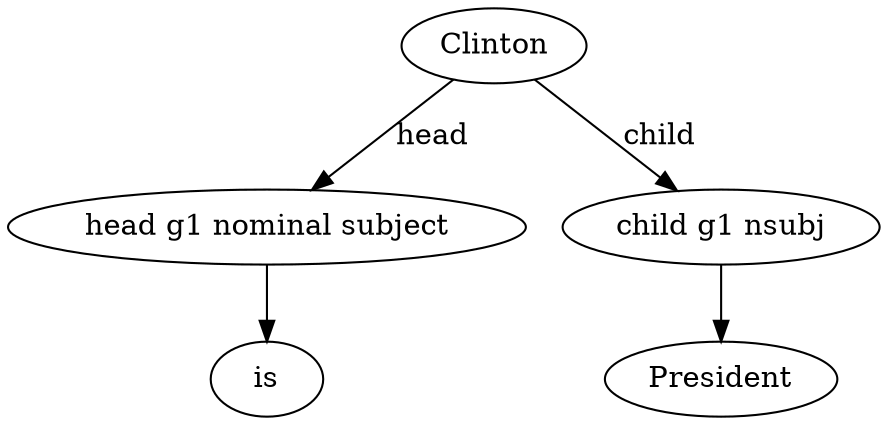 strict digraph  {
Clinton;
"head g1 nominal subject";
is;
"child g1 nsubj";
President;
Clinton -> "head g1 nominal subject"  [label=head];
Clinton -> "child g1 nsubj"  [label=child];
"head g1 nominal subject" -> is;
"child g1 nsubj" -> President;
}
